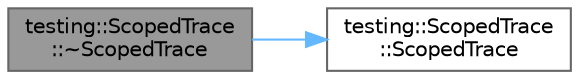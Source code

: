 digraph "testing::ScopedTrace::~ScopedTrace"
{
 // LATEX_PDF_SIZE
  bgcolor="transparent";
  edge [fontname=Helvetica,fontsize=10,labelfontname=Helvetica,labelfontsize=10];
  node [fontname=Helvetica,fontsize=10,shape=box,height=0.2,width=0.4];
  rankdir="LR";
  Node1 [id="Node000001",label="testing::ScopedTrace\l::~ScopedTrace",height=0.2,width=0.4,color="gray40", fillcolor="grey60", style="filled", fontcolor="black",tooltip=" "];
  Node1 -> Node2 [id="edge1_Node000001_Node000002",color="steelblue1",style="solid",tooltip=" "];
  Node2 [id="Node000002",label="testing::ScopedTrace\l::ScopedTrace",height=0.2,width=0.4,color="grey40", fillcolor="white", style="filled",URL="$classtesting_1_1_scoped_trace.html#a2da90b95d682d518cca472934d53c59c",tooltip=" "];
}
